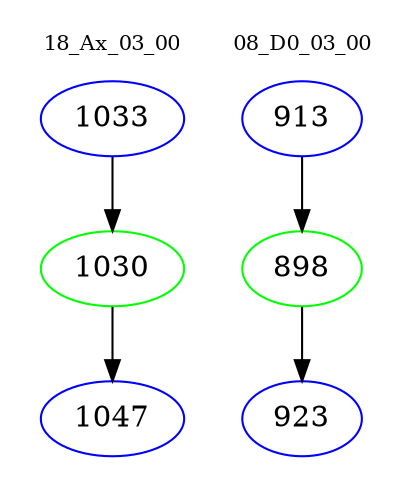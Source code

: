 digraph{
subgraph cluster_0 {
color = white
label = "18_Ax_03_00";
fontsize=10;
T0_1033 [label="1033", color="blue"]
T0_1033 -> T0_1030 [color="black"]
T0_1030 [label="1030", color="green"]
T0_1030 -> T0_1047 [color="black"]
T0_1047 [label="1047", color="blue"]
}
subgraph cluster_1 {
color = white
label = "08_D0_03_00";
fontsize=10;
T1_913 [label="913", color="blue"]
T1_913 -> T1_898 [color="black"]
T1_898 [label="898", color="green"]
T1_898 -> T1_923 [color="black"]
T1_923 [label="923", color="blue"]
}
}
